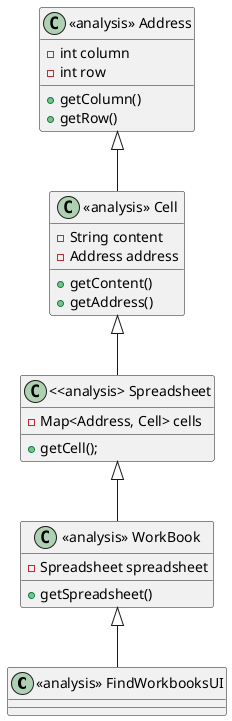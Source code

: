 @startuml doc-files/ipc_02_02_class_diagram_analysis.png
   

    class "<<analysis>> FindWorkbooksUI" as UI{

    }

    class "<<analysis>> WorkBook" as workbook{
        -Spreadsheet spreadsheet
        +getSpreadsheet()
    }

    class "<<analysis> Spreadsheet" as spreadsheet{
        -Map<Address, Cell> cells
        +getCell();
    }

    class "<<analysis>> Cell" as cell{
        -String content
        -Address address
        +getContent()
        +getAddress()
    }

    class "<<analysis>> Address" as address{
        -int column
        -int row
        +getColumn()
        +getRow()
    }

    
    workbook <|-- UI
    spreadsheet <|-- workbook
    cell <|-- spreadsheet
    address <|-- cell

@enduml
